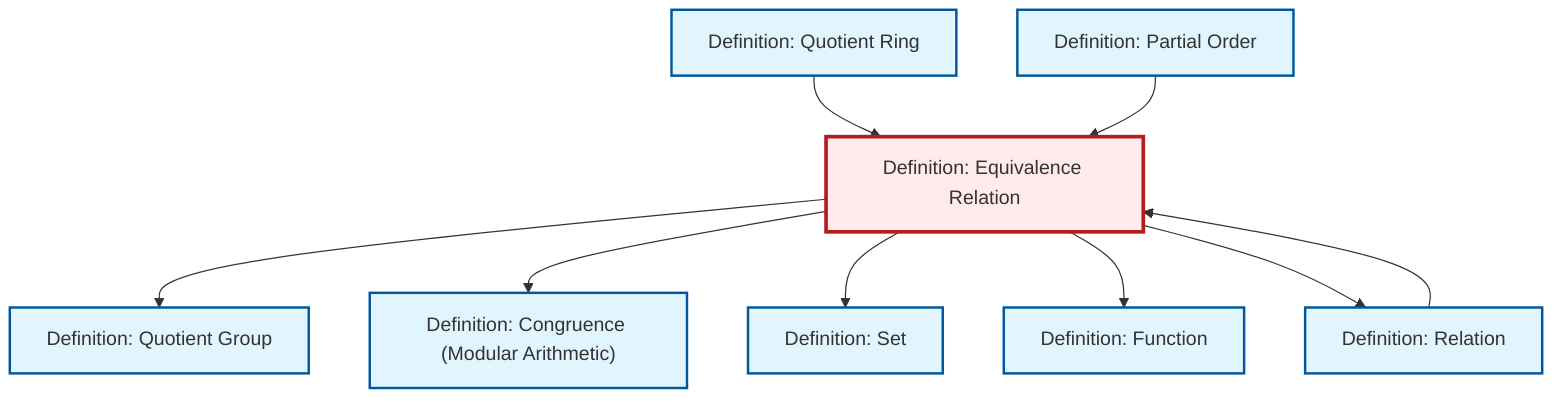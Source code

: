 graph TD
    classDef definition fill:#e1f5fe,stroke:#01579b,stroke-width:2px
    classDef theorem fill:#f3e5f5,stroke:#4a148c,stroke-width:2px
    classDef axiom fill:#fff3e0,stroke:#e65100,stroke-width:2px
    classDef example fill:#e8f5e9,stroke:#1b5e20,stroke-width:2px
    classDef current fill:#ffebee,stroke:#b71c1c,stroke-width:3px
    def-partial-order["Definition: Partial Order"]:::definition
    def-equivalence-relation["Definition: Equivalence Relation"]:::definition
    def-congruence["Definition: Congruence (Modular Arithmetic)"]:::definition
    def-function["Definition: Function"]:::definition
    def-quotient-ring["Definition: Quotient Ring"]:::definition
    def-set["Definition: Set"]:::definition
    def-quotient-group["Definition: Quotient Group"]:::definition
    def-relation["Definition: Relation"]:::definition
    def-equivalence-relation --> def-quotient-group
    def-quotient-ring --> def-equivalence-relation
    def-equivalence-relation --> def-congruence
    def-partial-order --> def-equivalence-relation
    def-equivalence-relation --> def-set
    def-equivalence-relation --> def-function
    def-relation --> def-equivalence-relation
    def-equivalence-relation --> def-relation
    class def-equivalence-relation current